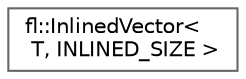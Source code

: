 digraph "Graphical Class Hierarchy"
{
 // INTERACTIVE_SVG=YES
 // LATEX_PDF_SIZE
  bgcolor="transparent";
  edge [fontname=Helvetica,fontsize=10,labelfontname=Helvetica,labelfontsize=10];
  node [fontname=Helvetica,fontsize=10,shape=box,height=0.2,width=0.4];
  rankdir="LR";
  Node0 [id="Node000000",label="fl::InlinedVector\<\l T, INLINED_SIZE \>",height=0.2,width=0.4,color="grey40", fillcolor="white", style="filled",URL="$da/d18/classfl_1_1_inlined_vector.html",tooltip=" "];
}
